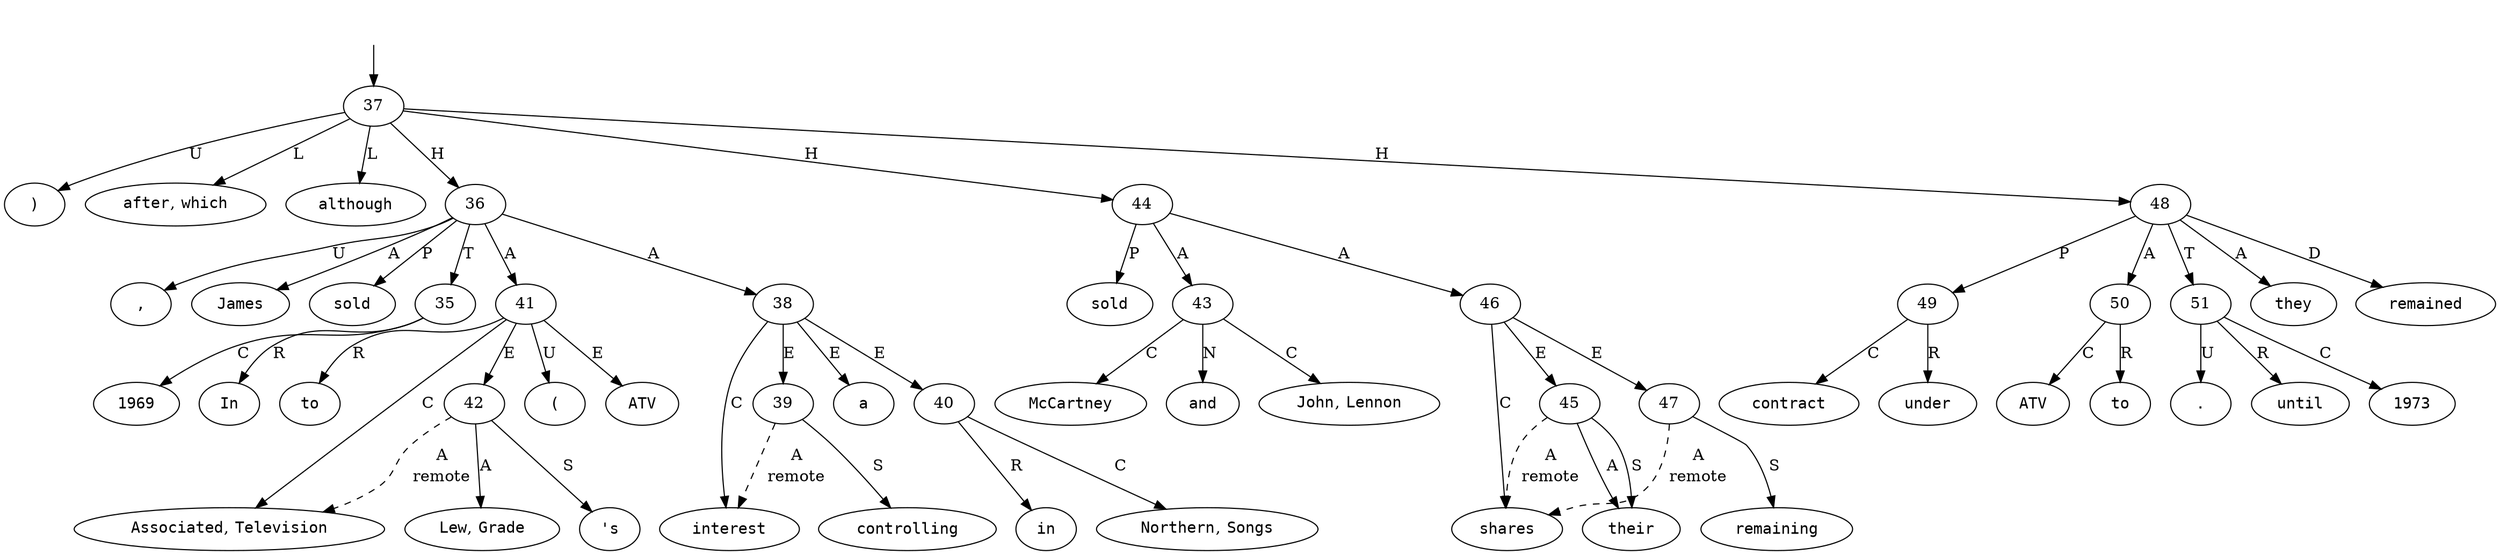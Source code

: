 digraph "618015" {
  top [ style=invis ];
  top -> 37;
  0 [ shape=oval, label=<<table align="center" border="0" cellspacing="0"><tr><td colspan="2"><font face="Courier">In</font></td></tr></table>> ];
  1 [ shape=oval, label=<<table align="center" border="0" cellspacing="0"><tr><td colspan="2"><font face="Courier">1969</font></td></tr></table>> ];
  2 [ shape=oval, label=<<table align="center" border="0" cellspacing="0"><tr><td colspan="2"><font face="Courier">,</font></td></tr></table>> ];
  3 [ shape=oval, label=<<table align="center" border="0" cellspacing="0"><tr><td colspan="2"><font face="Courier">James</font></td></tr></table>> ];
  4 [ shape=oval, label=<<table align="center" border="0" cellspacing="0"><tr><td colspan="2"><font face="Courier">sold</font></td></tr></table>> ];
  5 [ shape=oval, label=<<table align="center" border="0" cellspacing="0"><tr><td colspan="2"><font face="Courier">a</font></td></tr></table>> ];
  6 [ shape=oval, label=<<table align="center" border="0" cellspacing="0"><tr><td colspan="2"><font face="Courier">controlling</font></td></tr></table>> ];
  7 [ shape=oval, label=<<table align="center" border="0" cellspacing="0"><tr><td colspan="2"><font face="Courier">interest</font></td></tr></table>> ];
  8 [ shape=oval, label=<<table align="center" border="0" cellspacing="0"><tr><td colspan="2"><font face="Courier">in</font></td></tr></table>> ];
  9 [ shape=oval, label=<<table align="center" border="0" cellspacing="0"><tr><td colspan="2"><font face="Courier">Northern</font>,&nbsp;<font face="Courier">Songs</font></td></tr></table>> ];
  10 [ shape=oval, label=<<table align="center" border="0" cellspacing="0"><tr><td colspan="2"><font face="Courier">to</font></td></tr></table>> ];
  11 [ shape=oval, label=<<table align="center" border="0" cellspacing="0"><tr><td colspan="2"><font face="Courier">Lew</font>,&nbsp;<font face="Courier">Grade</font></td></tr></table>> ];
  12 [ shape=oval, label=<<table align="center" border="0" cellspacing="0"><tr><td colspan="2"><font face="Courier">&#x27;s</font></td></tr></table>> ];
  13 [ shape=oval, label=<<table align="center" border="0" cellspacing="0"><tr><td colspan="2"><font face="Courier">Associated</font>,&nbsp;<font face="Courier">Television</font></td></tr></table>> ];
  14 [ shape=oval, label=<<table align="center" border="0" cellspacing="0"><tr><td colspan="2"><font face="Courier">(</font></td></tr></table>> ];
  15 [ shape=oval, label=<<table align="center" border="0" cellspacing="0"><tr><td colspan="2"><font face="Courier">ATV</font></td></tr></table>> ];
  16 [ shape=oval, label=<<table align="center" border="0" cellspacing="0"><tr><td colspan="2"><font face="Courier">)</font></td></tr></table>> ];
  17 [ shape=oval, label=<<table align="center" border="0" cellspacing="0"><tr><td colspan="2"><font face="Courier">after</font>,&nbsp;<font face="Courier">which</font></td></tr></table>> ];
  18 [ shape=oval, label=<<table align="center" border="0" cellspacing="0"><tr><td colspan="2"><font face="Courier">McCartney</font></td></tr></table>> ];
  19 [ shape=oval, label=<<table align="center" border="0" cellspacing="0"><tr><td colspan="2"><font face="Courier">and</font></td></tr></table>> ];
  20 [ shape=oval, label=<<table align="center" border="0" cellspacing="0"><tr><td colspan="2"><font face="Courier">John</font>,&nbsp;<font face="Courier">Lennon</font></td></tr></table>> ];
  21 [ shape=oval, label=<<table align="center" border="0" cellspacing="0"><tr><td colspan="2"><font face="Courier">sold</font></td></tr></table>> ];
  22 [ shape=oval, label=<<table align="center" border="0" cellspacing="0"><tr><td colspan="2"><font face="Courier">their</font></td></tr></table>> ];
  23 [ shape=oval, label=<<table align="center" border="0" cellspacing="0"><tr><td colspan="2"><font face="Courier">remaining</font></td></tr></table>> ];
  24 [ shape=oval, label=<<table align="center" border="0" cellspacing="0"><tr><td colspan="2"><font face="Courier">shares</font></td></tr></table>> ];
  25 [ shape=oval, label=<<table align="center" border="0" cellspacing="0"><tr><td colspan="2"><font face="Courier">although</font></td></tr></table>> ];
  26 [ shape=oval, label=<<table align="center" border="0" cellspacing="0"><tr><td colspan="2"><font face="Courier">they</font></td></tr></table>> ];
  27 [ shape=oval, label=<<table align="center" border="0" cellspacing="0"><tr><td colspan="2"><font face="Courier">remained</font></td></tr></table>> ];
  28 [ shape=oval, label=<<table align="center" border="0" cellspacing="0"><tr><td colspan="2"><font face="Courier">under</font></td></tr></table>> ];
  29 [ shape=oval, label=<<table align="center" border="0" cellspacing="0"><tr><td colspan="2"><font face="Courier">contract</font></td></tr></table>> ];
  30 [ shape=oval, label=<<table align="center" border="0" cellspacing="0"><tr><td colspan="2"><font face="Courier">to</font></td></tr></table>> ];
  31 [ shape=oval, label=<<table align="center" border="0" cellspacing="0"><tr><td colspan="2"><font face="Courier">ATV</font></td></tr></table>> ];
  32 [ shape=oval, label=<<table align="center" border="0" cellspacing="0"><tr><td colspan="2"><font face="Courier">until</font></td></tr></table>> ];
  33 [ shape=oval, label=<<table align="center" border="0" cellspacing="0"><tr><td colspan="2"><font face="Courier">1973</font></td></tr></table>> ];
  34 [ shape=oval, label=<<table align="center" border="0" cellspacing="0"><tr><td colspan="2"><font face="Courier">.</font></td></tr></table>> ];
  35 -> 0 [ label="R" ];
  35 -> 1 [ label="C" ];
  36 -> 4 [ label="P" ];
  36 -> 35 [ label="T" ];
  36 -> 2 [ label="U" ];
  36 -> 41 [ label="A" ];
  36 -> 3 [ label="A" ];
  36 -> 38 [ label="A" ];
  37 -> 17 [ label="L" ];
  37 -> 44 [ label="H" ];
  37 -> 25 [ label="L" ];
  37 -> 36 [ label="H" ];
  37 -> 48 [ label="H" ];
  37 -> 16 [ label="U" ];
  38 -> 7 [ label="C" ];
  38 -> 39 [ label="E" ];
  38 -> 5 [ label="E" ];
  38 -> 40 [ label="E" ];
  39 -> 7 [ label=<<table align="center" border="0" cellspacing="0"><tr><td colspan="1">A</td></tr><tr><td>remote</td></tr></table>>, style=dashed ];
  39 -> 6 [ label="S" ];
  40 -> 8 [ label="R" ];
  40 -> 9 [ label="C" ];
  41 -> 13 [ label="C" ];
  41 -> 14 [ label="U" ];
  41 -> 10 [ label="R" ];
  41 -> 42 [ label="E" ];
  41 -> 15 [ label="E" ];
  42 -> 13 [ label=<<table align="center" border="0" cellspacing="0"><tr><td colspan="1">A</td></tr><tr><td>remote</td></tr></table>>, style=dashed ];
  42 -> 12 [ label="S" ];
  42 -> 11 [ label="A" ];
  43 -> 19 [ label="N" ];
  43 -> 18 [ label="C" ];
  43 -> 20 [ label="C" ];
  44 -> 43 [ label="A" ];
  44 -> 46 [ label="A" ];
  44 -> 21 [ label="P" ];
  45 -> 24 [ label=<<table align="center" border="0" cellspacing="0"><tr><td colspan="1">A</td></tr><tr><td>remote</td></tr></table>>, style=dashed ];
  45 -> 22 [ label="A" ];
  45 -> 22 [ label="S" ];
  46 -> 45 [ label="E" ];
  46 -> 24 [ label="C" ];
  46 -> 47 [ label="E" ];
  47 -> 24 [ label=<<table align="center" border="0" cellspacing="0"><tr><td colspan="1">A</td></tr><tr><td>remote</td></tr></table>>, style=dashed ];
  47 -> 23 [ label="S" ];
  48 -> 49 [ label="P" ];
  48 -> 27 [ label="D" ];
  48 -> 50 [ label="A" ];
  48 -> 51 [ label="T" ];
  48 -> 26 [ label="A" ];
  49 -> 29 [ label="C" ];
  49 -> 28 [ label="R" ];
  50 -> 30 [ label="R" ];
  50 -> 31 [ label="C" ];
  51 -> 32 [ label="R" ];
  51 -> 33 [ label="C" ];
  51 -> 34 [ label="U" ];
}

